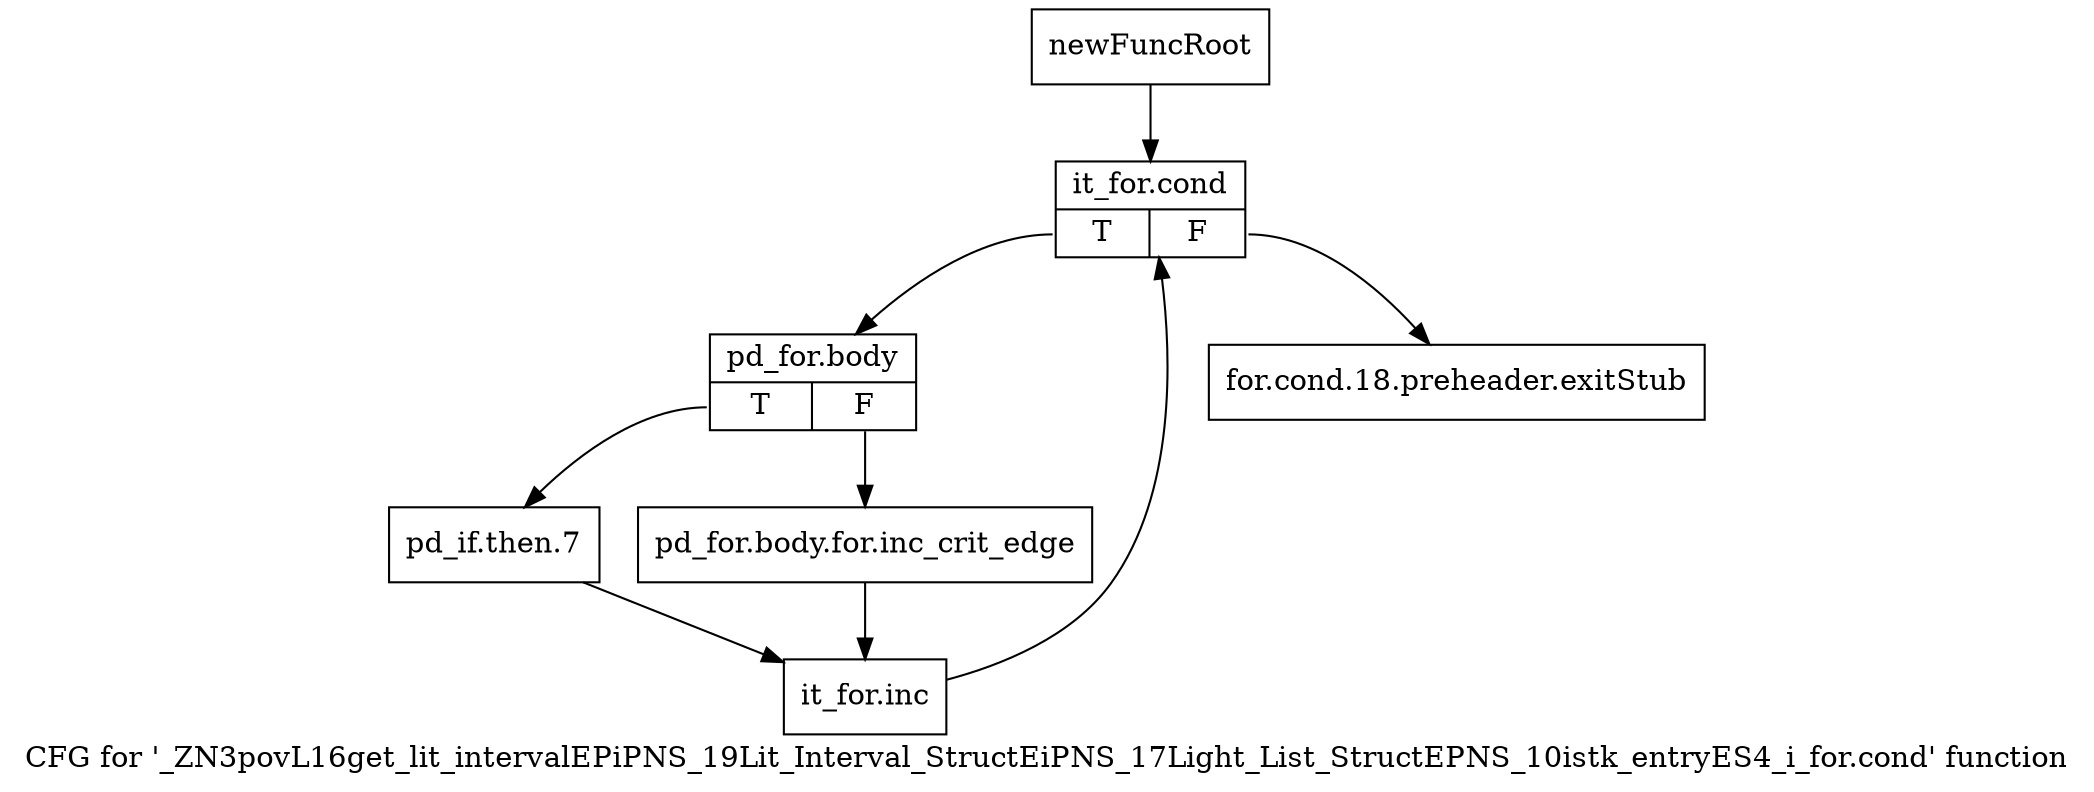 digraph "CFG for '_ZN3povL16get_lit_intervalEPiPNS_19Lit_Interval_StructEiPNS_17Light_List_StructEPNS_10istk_entryES4_i_for.cond' function" {
	label="CFG for '_ZN3povL16get_lit_intervalEPiPNS_19Lit_Interval_StructEiPNS_17Light_List_StructEPNS_10istk_entryES4_i_for.cond' function";

	Node0x269a3a0 [shape=record,label="{newFuncRoot}"];
	Node0x269a3a0 -> Node0x269a8a0;
	Node0x269a850 [shape=record,label="{for.cond.18.preheader.exitStub}"];
	Node0x269a8a0 [shape=record,label="{it_for.cond|{<s0>T|<s1>F}}"];
	Node0x269a8a0:s0 -> Node0x269a8f0;
	Node0x269a8a0:s1 -> Node0x269a850;
	Node0x269a8f0 [shape=record,label="{pd_for.body|{<s0>T|<s1>F}}"];
	Node0x269a8f0:s0 -> Node0x269a990;
	Node0x269a8f0:s1 -> Node0x269a940;
	Node0x269a940 [shape=record,label="{pd_for.body.for.inc_crit_edge}"];
	Node0x269a940 -> Node0x269a9e0;
	Node0x269a990 [shape=record,label="{pd_if.then.7}"];
	Node0x269a990 -> Node0x269a9e0;
	Node0x269a9e0 [shape=record,label="{it_for.inc}"];
	Node0x269a9e0 -> Node0x269a8a0;
}
